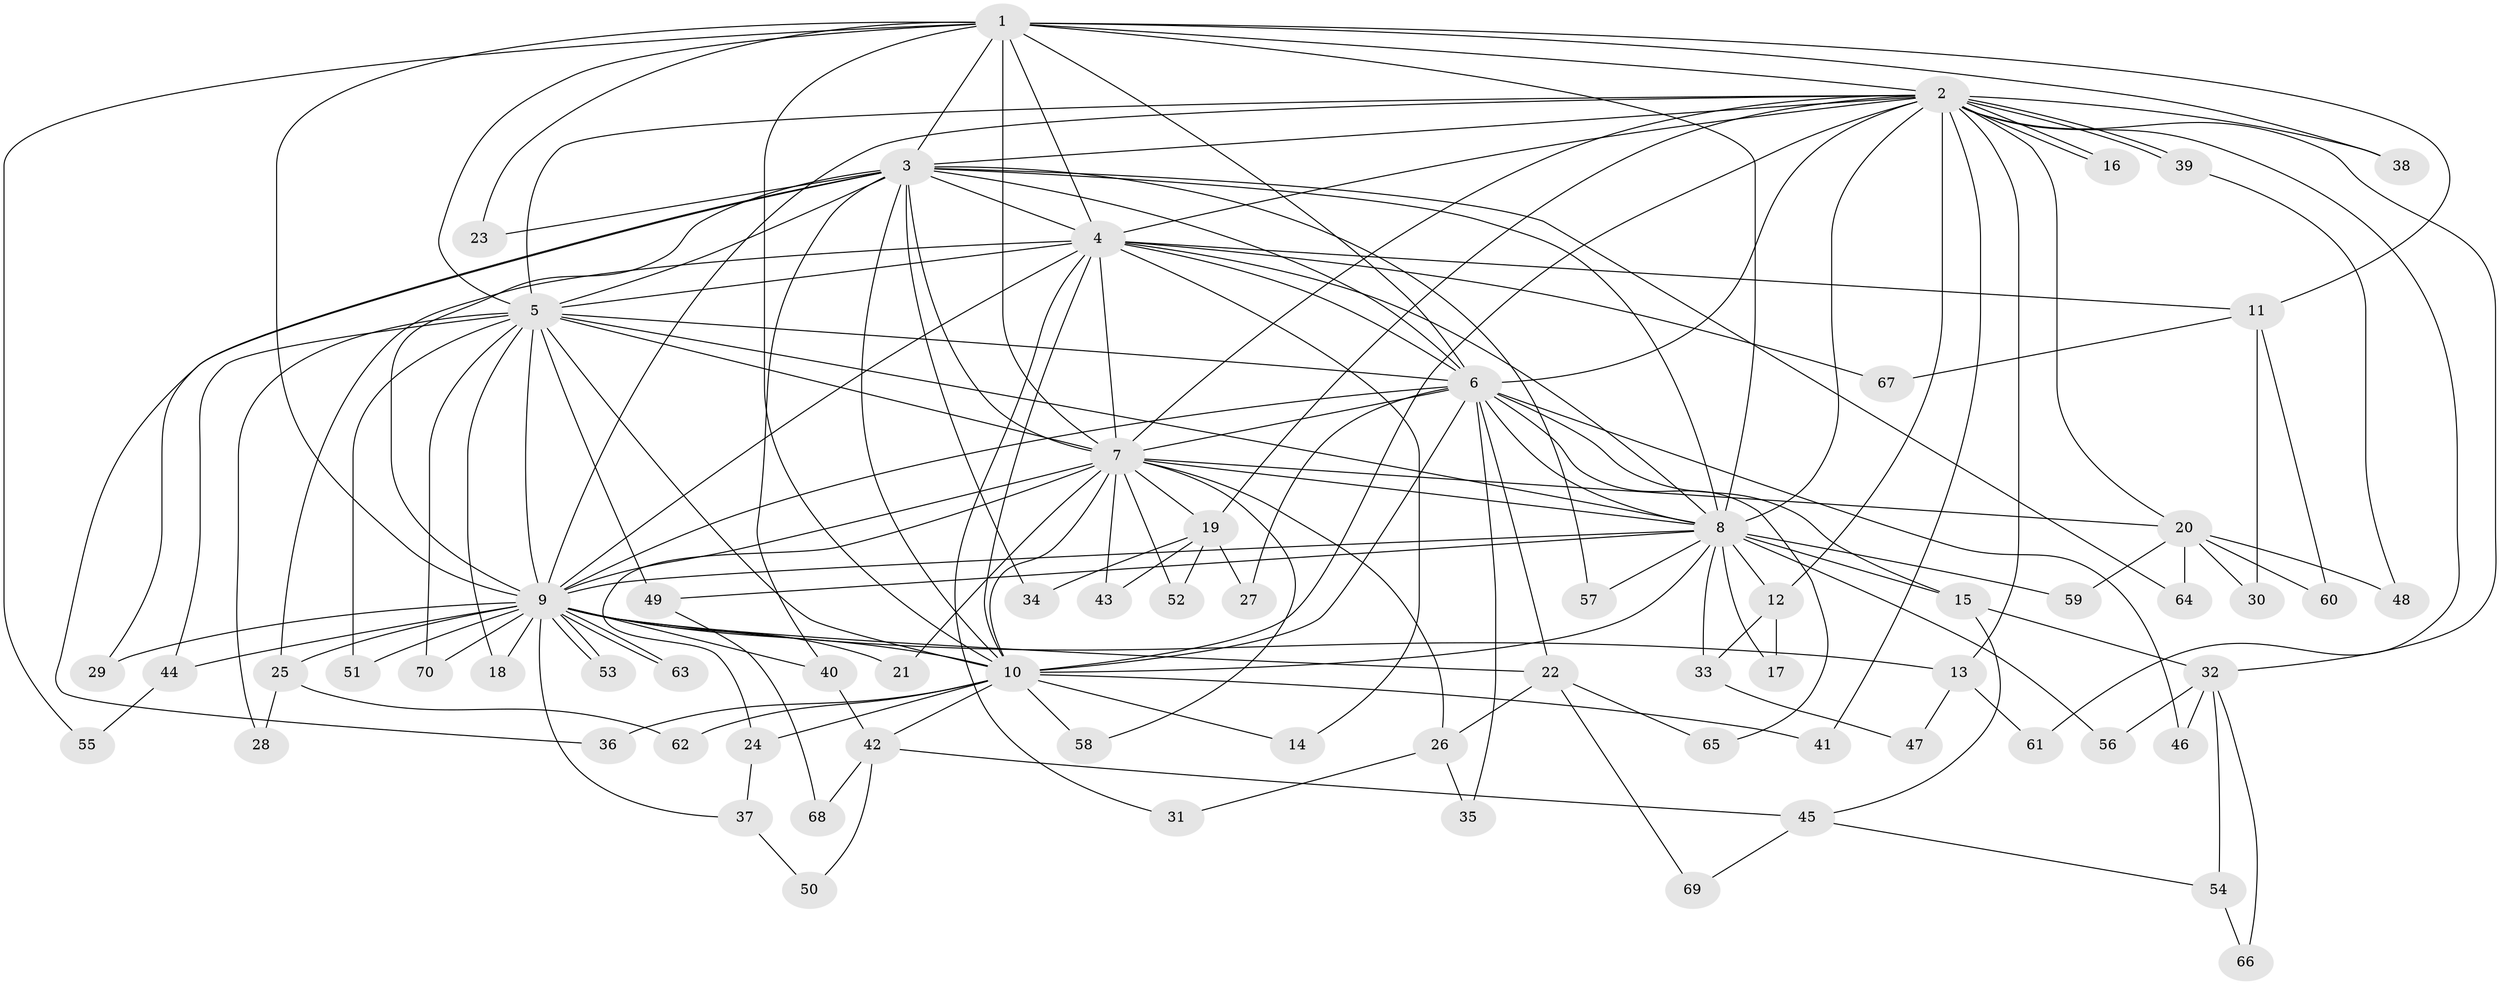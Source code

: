 // coarse degree distribution, {9: 0.02857142857142857, 11: 0.02857142857142857, 2: 0.5428571428571428, 1: 0.17142857142857143, 3: 0.05714285714285714, 4: 0.02857142857142857, 10: 0.02857142857142857, 5: 0.05714285714285714, 14: 0.02857142857142857, 20: 0.02857142857142857}
// Generated by graph-tools (version 1.1) at 2025/46/03/04/25 21:46:36]
// undirected, 70 vertices, 165 edges
graph export_dot {
graph [start="1"]
  node [color=gray90,style=filled];
  1;
  2;
  3;
  4;
  5;
  6;
  7;
  8;
  9;
  10;
  11;
  12;
  13;
  14;
  15;
  16;
  17;
  18;
  19;
  20;
  21;
  22;
  23;
  24;
  25;
  26;
  27;
  28;
  29;
  30;
  31;
  32;
  33;
  34;
  35;
  36;
  37;
  38;
  39;
  40;
  41;
  42;
  43;
  44;
  45;
  46;
  47;
  48;
  49;
  50;
  51;
  52;
  53;
  54;
  55;
  56;
  57;
  58;
  59;
  60;
  61;
  62;
  63;
  64;
  65;
  66;
  67;
  68;
  69;
  70;
  1 -- 2;
  1 -- 3;
  1 -- 4;
  1 -- 5;
  1 -- 6;
  1 -- 7;
  1 -- 8;
  1 -- 9;
  1 -- 10;
  1 -- 11;
  1 -- 23;
  1 -- 38;
  1 -- 55;
  2 -- 3;
  2 -- 4;
  2 -- 5;
  2 -- 6;
  2 -- 7;
  2 -- 8;
  2 -- 9;
  2 -- 10;
  2 -- 12;
  2 -- 13;
  2 -- 16;
  2 -- 16;
  2 -- 19;
  2 -- 20;
  2 -- 32;
  2 -- 38;
  2 -- 39;
  2 -- 39;
  2 -- 41;
  2 -- 61;
  3 -- 4;
  3 -- 5;
  3 -- 6;
  3 -- 7;
  3 -- 8;
  3 -- 9;
  3 -- 10;
  3 -- 23;
  3 -- 29;
  3 -- 34;
  3 -- 36;
  3 -- 40;
  3 -- 57;
  3 -- 64;
  4 -- 5;
  4 -- 6;
  4 -- 7;
  4 -- 8;
  4 -- 9;
  4 -- 10;
  4 -- 11;
  4 -- 14;
  4 -- 25;
  4 -- 31;
  4 -- 67;
  5 -- 6;
  5 -- 7;
  5 -- 8;
  5 -- 9;
  5 -- 10;
  5 -- 18;
  5 -- 28;
  5 -- 44;
  5 -- 49;
  5 -- 51;
  5 -- 70;
  6 -- 7;
  6 -- 8;
  6 -- 9;
  6 -- 10;
  6 -- 15;
  6 -- 22;
  6 -- 27;
  6 -- 35;
  6 -- 46;
  6 -- 65;
  7 -- 8;
  7 -- 9;
  7 -- 10;
  7 -- 19;
  7 -- 20;
  7 -- 21;
  7 -- 24;
  7 -- 26;
  7 -- 43;
  7 -- 52;
  7 -- 58;
  8 -- 9;
  8 -- 10;
  8 -- 12;
  8 -- 15;
  8 -- 17;
  8 -- 33;
  8 -- 49;
  8 -- 56;
  8 -- 57;
  8 -- 59;
  9 -- 10;
  9 -- 13;
  9 -- 18;
  9 -- 21;
  9 -- 22;
  9 -- 25;
  9 -- 29;
  9 -- 37;
  9 -- 40;
  9 -- 44;
  9 -- 51;
  9 -- 53;
  9 -- 53;
  9 -- 63;
  9 -- 63;
  9 -- 70;
  10 -- 14;
  10 -- 24;
  10 -- 36;
  10 -- 41;
  10 -- 42;
  10 -- 58;
  10 -- 62;
  11 -- 30;
  11 -- 60;
  11 -- 67;
  12 -- 17;
  12 -- 33;
  13 -- 47;
  13 -- 61;
  15 -- 32;
  15 -- 45;
  19 -- 27;
  19 -- 34;
  19 -- 43;
  19 -- 52;
  20 -- 30;
  20 -- 48;
  20 -- 59;
  20 -- 60;
  20 -- 64;
  22 -- 26;
  22 -- 65;
  22 -- 69;
  24 -- 37;
  25 -- 28;
  25 -- 62;
  26 -- 31;
  26 -- 35;
  32 -- 46;
  32 -- 54;
  32 -- 56;
  32 -- 66;
  33 -- 47;
  37 -- 50;
  39 -- 48;
  40 -- 42;
  42 -- 45;
  42 -- 50;
  42 -- 68;
  44 -- 55;
  45 -- 54;
  45 -- 69;
  49 -- 68;
  54 -- 66;
}
